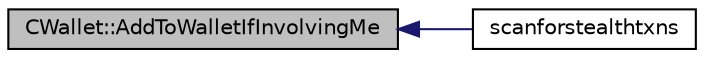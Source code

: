 digraph "CWallet::AddToWalletIfInvolvingMe"
{
  edge [fontname="Helvetica",fontsize="10",labelfontname="Helvetica",labelfontsize="10"];
  node [fontname="Helvetica",fontsize="10",shape=record];
  rankdir="LR";
  Node94 [label="CWallet::AddToWalletIfInvolvingMe",height=0.2,width=0.4,color="black", fillcolor="grey75", style="filled", fontcolor="black"];
  Node94 -> Node95 [dir="back",color="midnightblue",fontsize="10",style="solid",fontname="Helvetica"];
  Node95 [label="scanforstealthtxns",height=0.2,width=0.4,color="black", fillcolor="white", style="filled",URL="$rpcwallet_8cpp.html#a0ccac8f2681d64203d20324d6c06f2e3"];
}
